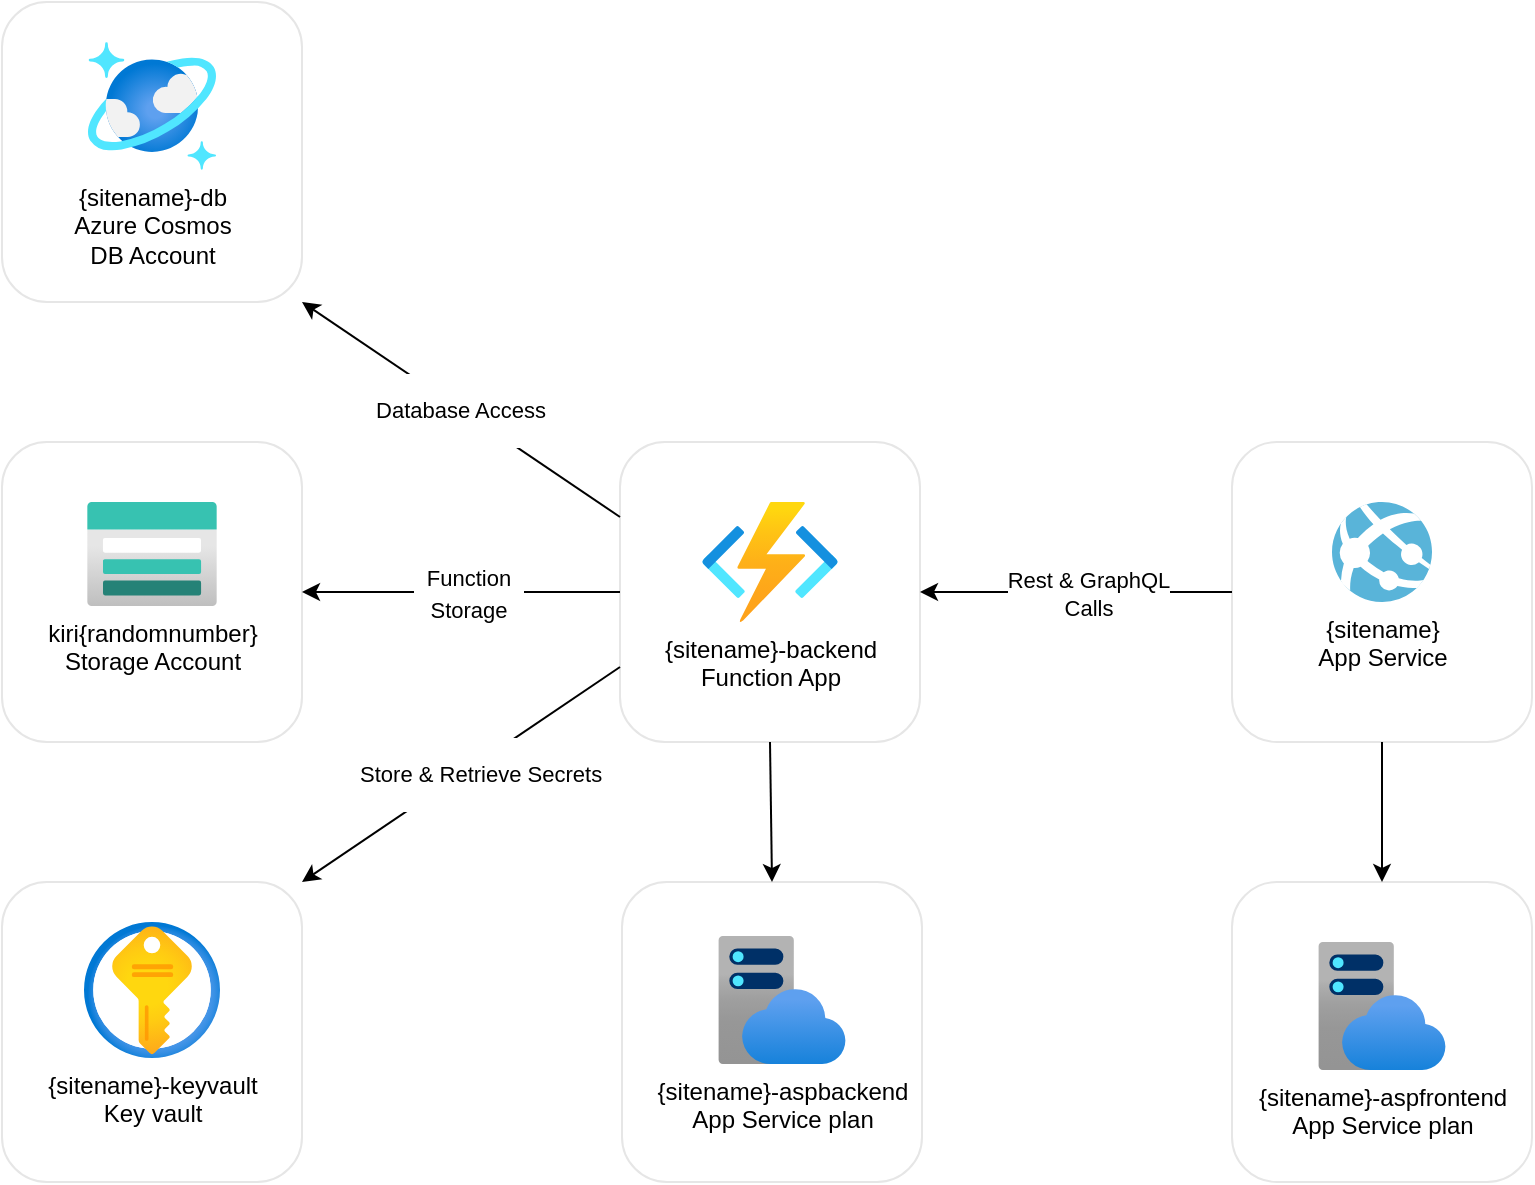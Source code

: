 <mxfile version="15.3.2" type="github">
  <diagram id="YGflYH7S-0JcMB-x-eqp" name="Page-1">
    <mxGraphModel dx="1483" dy="827" grid="1" gridSize="10" guides="1" tooltips="1" connect="1" arrows="1" fold="1" page="1" pageScale="1" pageWidth="827" pageHeight="1169" math="0" shadow="0">
      <root>
        <mxCell id="0" />
        <mxCell id="1" parent="0" />
        <mxCell id="0DDxzS_s1WOMT-R_WDR--12" value="" style="group" parent="1" vertex="1" connectable="0">
          <mxGeometry x="371" y="280" width="150" height="150" as="geometry" />
        </mxCell>
        <mxCell id="0DDxzS_s1WOMT-R_WDR--8" value="" style="rounded=1;whiteSpace=wrap;html=1;strokeColor=#E6E6E6;" parent="0DDxzS_s1WOMT-R_WDR--12" vertex="1">
          <mxGeometry width="150" height="150" as="geometry" />
        </mxCell>
        <mxCell id="0DDxzS_s1WOMT-R_WDR--2" value="{sitename}-backend&lt;br&gt;Function App" style="aspect=fixed;html=1;points=[];align=center;image;fontSize=12;image=img/lib/azure2/iot/Function_Apps.svg;" parent="0DDxzS_s1WOMT-R_WDR--12" vertex="1">
          <mxGeometry x="41" y="30" width="68" height="60" as="geometry" />
        </mxCell>
        <mxCell id="0DDxzS_s1WOMT-R_WDR--14" value="" style="group" parent="1" vertex="1" connectable="0">
          <mxGeometry x="677" y="280" width="150" height="150" as="geometry" />
        </mxCell>
        <mxCell id="0DDxzS_s1WOMT-R_WDR--13" value="" style="rounded=1;whiteSpace=wrap;html=1;strokeColor=#E6E6E6;" parent="0DDxzS_s1WOMT-R_WDR--14" vertex="1">
          <mxGeometry width="150" height="150" as="geometry" />
        </mxCell>
        <mxCell id="0DDxzS_s1WOMT-R_WDR--1" value="{sitename}&lt;br&gt;App Service" style="sketch=0;aspect=fixed;html=1;points=[];align=center;image;fontSize=12;image=img/lib/mscae/App_Services.svg;" parent="0DDxzS_s1WOMT-R_WDR--14" vertex="1">
          <mxGeometry x="50" y="30" width="50" height="50" as="geometry" />
        </mxCell>
        <mxCell id="0DDxzS_s1WOMT-R_WDR--17" value="" style="group" parent="1" vertex="1" connectable="0">
          <mxGeometry x="677" y="500" width="150" height="150" as="geometry" />
        </mxCell>
        <mxCell id="0DDxzS_s1WOMT-R_WDR--16" value="" style="rounded=1;whiteSpace=wrap;html=1;strokeColor=#E6E6E6;" parent="0DDxzS_s1WOMT-R_WDR--17" vertex="1">
          <mxGeometry width="150" height="150" as="geometry" />
        </mxCell>
        <mxCell id="0DDxzS_s1WOMT-R_WDR--4" value="{sitename}-aspfrontend&lt;br&gt;App Service plan" style="aspect=fixed;html=1;points=[];align=center;image;fontSize=12;image=img/lib/azure2/app_services/App_Service_Plans.svg;" parent="0DDxzS_s1WOMT-R_WDR--17" vertex="1">
          <mxGeometry x="43" y="30" width="64" height="64" as="geometry" />
        </mxCell>
        <mxCell id="0DDxzS_s1WOMT-R_WDR--23" value="" style="group" parent="1" vertex="1" connectable="0">
          <mxGeometry x="62" y="280" width="150" height="150" as="geometry" />
        </mxCell>
        <mxCell id="0DDxzS_s1WOMT-R_WDR--22" value="" style="rounded=1;whiteSpace=wrap;html=1;strokeColor=#E6E6E6;" parent="0DDxzS_s1WOMT-R_WDR--23" vertex="1">
          <mxGeometry width="150" height="150" as="geometry" />
        </mxCell>
        <mxCell id="0DDxzS_s1WOMT-R_WDR--7" value="kiri{randomnumber}&lt;br&gt;Storage Account" style="aspect=fixed;html=1;points=[];align=center;image;fontSize=12;image=img/lib/azure2/storage/Storage_Accounts.svg;" parent="0DDxzS_s1WOMT-R_WDR--23" vertex="1">
          <mxGeometry x="42.5" y="30" width="65" height="52" as="geometry" />
        </mxCell>
        <mxCell id="0DDxzS_s1WOMT-R_WDR--25" value="" style="group" parent="1" vertex="1" connectable="0">
          <mxGeometry x="62" y="60" width="150" height="150" as="geometry" />
        </mxCell>
        <mxCell id="0DDxzS_s1WOMT-R_WDR--24" value="" style="rounded=1;whiteSpace=wrap;html=1;strokeColor=#E6E6E6;" parent="0DDxzS_s1WOMT-R_WDR--25" vertex="1">
          <mxGeometry width="150" height="150" as="geometry" />
        </mxCell>
        <mxCell id="0DDxzS_s1WOMT-R_WDR--6" value="{sitename}-db&lt;br&gt;Azure Cosmos &lt;br&gt;DB Account" style="aspect=fixed;html=1;points=[];align=center;image;fontSize=12;image=img/lib/azure2/databases/Azure_Cosmos_DB.svg;" parent="0DDxzS_s1WOMT-R_WDR--25" vertex="1">
          <mxGeometry x="43" y="20" width="64" height="64" as="geometry" />
        </mxCell>
        <mxCell id="0DDxzS_s1WOMT-R_WDR--26" style="edgeStyle=orthogonalEdgeStyle;rounded=0;orthogonalLoop=1;jettySize=auto;html=1;exitX=0;exitY=0.5;exitDx=0;exitDy=0;entryX=1;entryY=0.5;entryDx=0;entryDy=0;" parent="1" source="0DDxzS_s1WOMT-R_WDR--8" target="0DDxzS_s1WOMT-R_WDR--22" edge="1">
          <mxGeometry relative="1" as="geometry" />
        </mxCell>
        <mxCell id="cDFif1h-3yhL70TAoYYn-2" value="&lt;p style=&quot;line-height: 140%&quot;&gt;&amp;nbsp; Function&amp;nbsp;&amp;nbsp;&lt;br&gt;&amp;nbsp; Storage&amp;nbsp;&amp;nbsp;&lt;/p&gt;" style="edgeLabel;html=1;align=center;verticalAlign=middle;resizable=0;points=[];" vertex="1" connectable="0" parent="0DDxzS_s1WOMT-R_WDR--26">
          <mxGeometry x="0.23" relative="1" as="geometry">
            <mxPoint x="22" y="1" as="offset" />
          </mxGeometry>
        </mxCell>
        <mxCell id="0DDxzS_s1WOMT-R_WDR--27" value="" style="group" parent="1" vertex="1" connectable="0">
          <mxGeometry x="62" y="500" width="150" height="150" as="geometry" />
        </mxCell>
        <mxCell id="0DDxzS_s1WOMT-R_WDR--19" value="" style="rounded=1;whiteSpace=wrap;html=1;strokeColor=#E6E6E6;container=0;" parent="0DDxzS_s1WOMT-R_WDR--27" vertex="1">
          <mxGeometry width="150" height="150" as="geometry" />
        </mxCell>
        <mxCell id="0DDxzS_s1WOMT-R_WDR--5" value="{sitename}-keyvault&lt;br&gt;Key vault" style="aspect=fixed;html=1;points=[];align=center;image;fontSize=12;image=img/lib/azure2/security/Key_Vaults.svg;container=0;" parent="0DDxzS_s1WOMT-R_WDR--27" vertex="1">
          <mxGeometry x="41" y="20" width="68" height="68" as="geometry" />
        </mxCell>
        <mxCell id="0DDxzS_s1WOMT-R_WDR--28" value="" style="group" parent="1" vertex="1" connectable="0">
          <mxGeometry x="372" y="500" width="150" height="150" as="geometry" />
        </mxCell>
        <mxCell id="0DDxzS_s1WOMT-R_WDR--15" value="" style="rounded=1;whiteSpace=wrap;html=1;strokeColor=#E6E6E6;container=0;" parent="0DDxzS_s1WOMT-R_WDR--28" vertex="1">
          <mxGeometry width="150" height="150" as="geometry" />
        </mxCell>
        <mxCell id="0DDxzS_s1WOMT-R_WDR--3" value="{sitename}-aspbackend&lt;br&gt;App Service plan" style="aspect=fixed;html=1;points=[];align=center;image;fontSize=12;image=img/lib/azure2/app_services/App_Service_Plans.svg;container=0;" parent="0DDxzS_s1WOMT-R_WDR--28" vertex="1">
          <mxGeometry x="48" y="27" width="64" height="64" as="geometry" />
        </mxCell>
        <mxCell id="0DDxzS_s1WOMT-R_WDR--29" value="&lt;p style=&quot;line-height: 140%&quot;&gt;&amp;nbsp; Database Access&amp;nbsp;&amp;nbsp;&lt;/p&gt;" style="rounded=0;orthogonalLoop=1;jettySize=auto;html=1;exitX=0;exitY=0.25;exitDx=0;exitDy=0;entryX=1;entryY=1;entryDx=0;entryDy=0;" parent="1" source="0DDxzS_s1WOMT-R_WDR--8" target="0DDxzS_s1WOMT-R_WDR--24" edge="1">
          <mxGeometry relative="1" as="geometry">
            <mxPoint x="381" y="365" as="sourcePoint" />
            <mxPoint x="273" y="365" as="targetPoint" />
          </mxGeometry>
        </mxCell>
        <mxCell id="0DDxzS_s1WOMT-R_WDR--30" style="rounded=0;orthogonalLoop=1;jettySize=auto;html=1;exitX=0;exitY=0.75;exitDx=0;exitDy=0;entryX=1;entryY=0;entryDx=0;entryDy=0;" parent="1" source="0DDxzS_s1WOMT-R_WDR--8" target="0DDxzS_s1WOMT-R_WDR--19" edge="1">
          <mxGeometry relative="1" as="geometry">
            <mxPoint x="381" y="365" as="sourcePoint" />
            <mxPoint x="273" y="165" as="targetPoint" />
          </mxGeometry>
        </mxCell>
        <mxCell id="cDFif1h-3yhL70TAoYYn-6" value="&lt;p style=&quot;line-height: 140%&quot;&gt;&amp;nbsp; Store &amp;amp; Retrieve Secrets&lt;/p&gt;" style="edgeLabel;html=1;align=center;verticalAlign=middle;resizable=0;points=[];" vertex="1" connectable="0" parent="0DDxzS_s1WOMT-R_WDR--30">
          <mxGeometry x="-0.094" y="-2" relative="1" as="geometry">
            <mxPoint y="6" as="offset" />
          </mxGeometry>
        </mxCell>
        <mxCell id="cDFif1h-3yhL70TAoYYn-7" style="edgeStyle=none;rounded=0;orthogonalLoop=1;jettySize=auto;html=1;exitX=0;exitY=0.5;exitDx=0;exitDy=0;entryX=1;entryY=0.5;entryDx=0;entryDy=0;" edge="1" parent="1" source="0DDxzS_s1WOMT-R_WDR--13" target="0DDxzS_s1WOMT-R_WDR--8">
          <mxGeometry relative="1" as="geometry" />
        </mxCell>
        <mxCell id="cDFif1h-3yhL70TAoYYn-21" value="Rest &amp;amp; GraphQL&lt;br&gt;Calls" style="edgeLabel;html=1;align=center;verticalAlign=middle;resizable=0;points=[];" vertex="1" connectable="0" parent="cDFif1h-3yhL70TAoYYn-7">
          <mxGeometry x="-0.079" y="1" relative="1" as="geometry">
            <mxPoint as="offset" />
          </mxGeometry>
        </mxCell>
        <mxCell id="cDFif1h-3yhL70TAoYYn-8" style="edgeStyle=none;rounded=0;orthogonalLoop=1;jettySize=auto;html=1;exitX=0.5;exitY=1;exitDx=0;exitDy=0;entryX=0.5;entryY=0;entryDx=0;entryDy=0;" edge="1" parent="1" source="0DDxzS_s1WOMT-R_WDR--8" target="0DDxzS_s1WOMT-R_WDR--15">
          <mxGeometry relative="1" as="geometry" />
        </mxCell>
        <mxCell id="cDFif1h-3yhL70TAoYYn-9" style="edgeStyle=none;rounded=0;orthogonalLoop=1;jettySize=auto;html=1;exitX=0.5;exitY=1;exitDx=0;exitDy=0;entryX=0.5;entryY=0;entryDx=0;entryDy=0;" edge="1" parent="1" source="0DDxzS_s1WOMT-R_WDR--13" target="0DDxzS_s1WOMT-R_WDR--16">
          <mxGeometry relative="1" as="geometry" />
        </mxCell>
      </root>
    </mxGraphModel>
  </diagram>
</mxfile>
